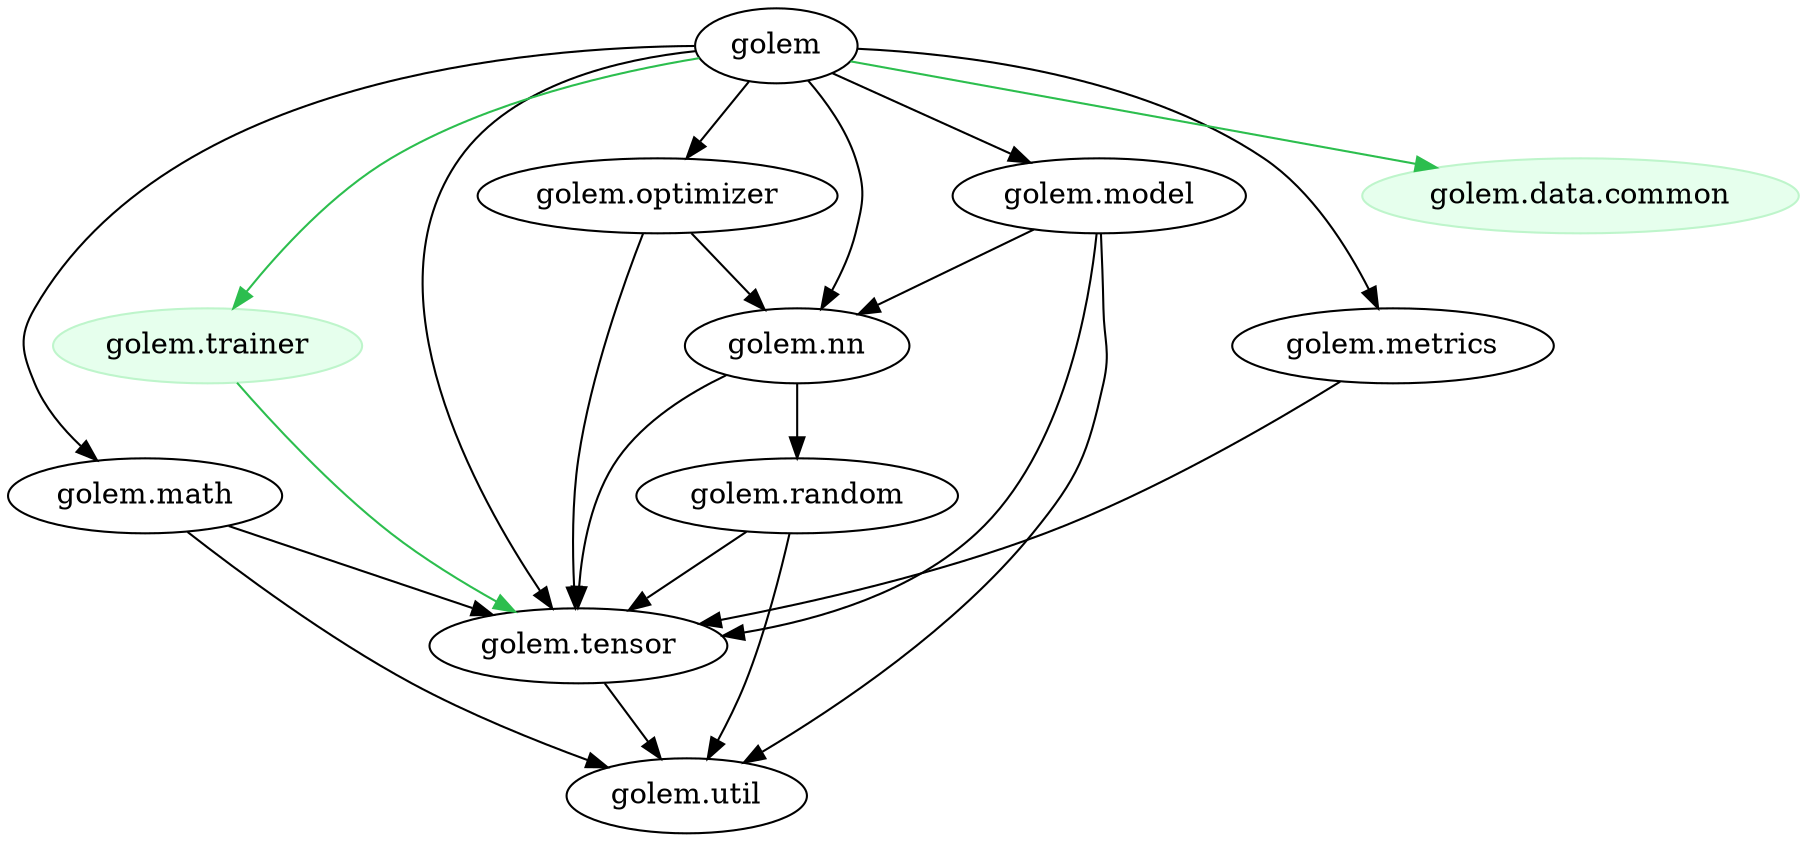 digraph {
    {
        "golem"
        "golem.math"
        "golem.metrics"
        "golem.model"
        "golem.nn"
        "golem.optimizer"
        "golem.random"
        "golem.tensor"
        "golem.util"
    }
    {
        node [style=filled color="#bef5cb" fillcolor="#e6ffed"];
        "golem.data.common"
        "golem.trainer"
    }
    "golem" -> "golem.math";
    "golem" -> "golem.metrics";
    "golem" -> "golem.model";
    "golem" -> "golem.nn";
    "golem" -> "golem.optimizer";
    "golem" -> "golem.tensor";
    "golem.math" -> "golem.tensor";
    "golem.math" -> "golem.util";
    "golem.metrics" -> "golem.tensor";
    "golem.model" -> "golem.nn";
    "golem.model" -> "golem.tensor";
    "golem.model" -> "golem.util";
    "golem.nn" -> "golem.random";
    "golem.nn" -> "golem.tensor";
    "golem.optimizer" -> "golem.nn";
    "golem.optimizer" -> "golem.tensor";
    "golem.random" -> "golem.tensor";
    "golem.random" -> "golem.util";
    "golem.tensor" -> "golem.util";
    "golem" -> "golem.data.common" [color="#2cbe4e"];
    "golem" -> "golem.trainer" [color="#2cbe4e"];
    "golem.trainer" -> "golem.tensor" [color="#2cbe4e"];
}
